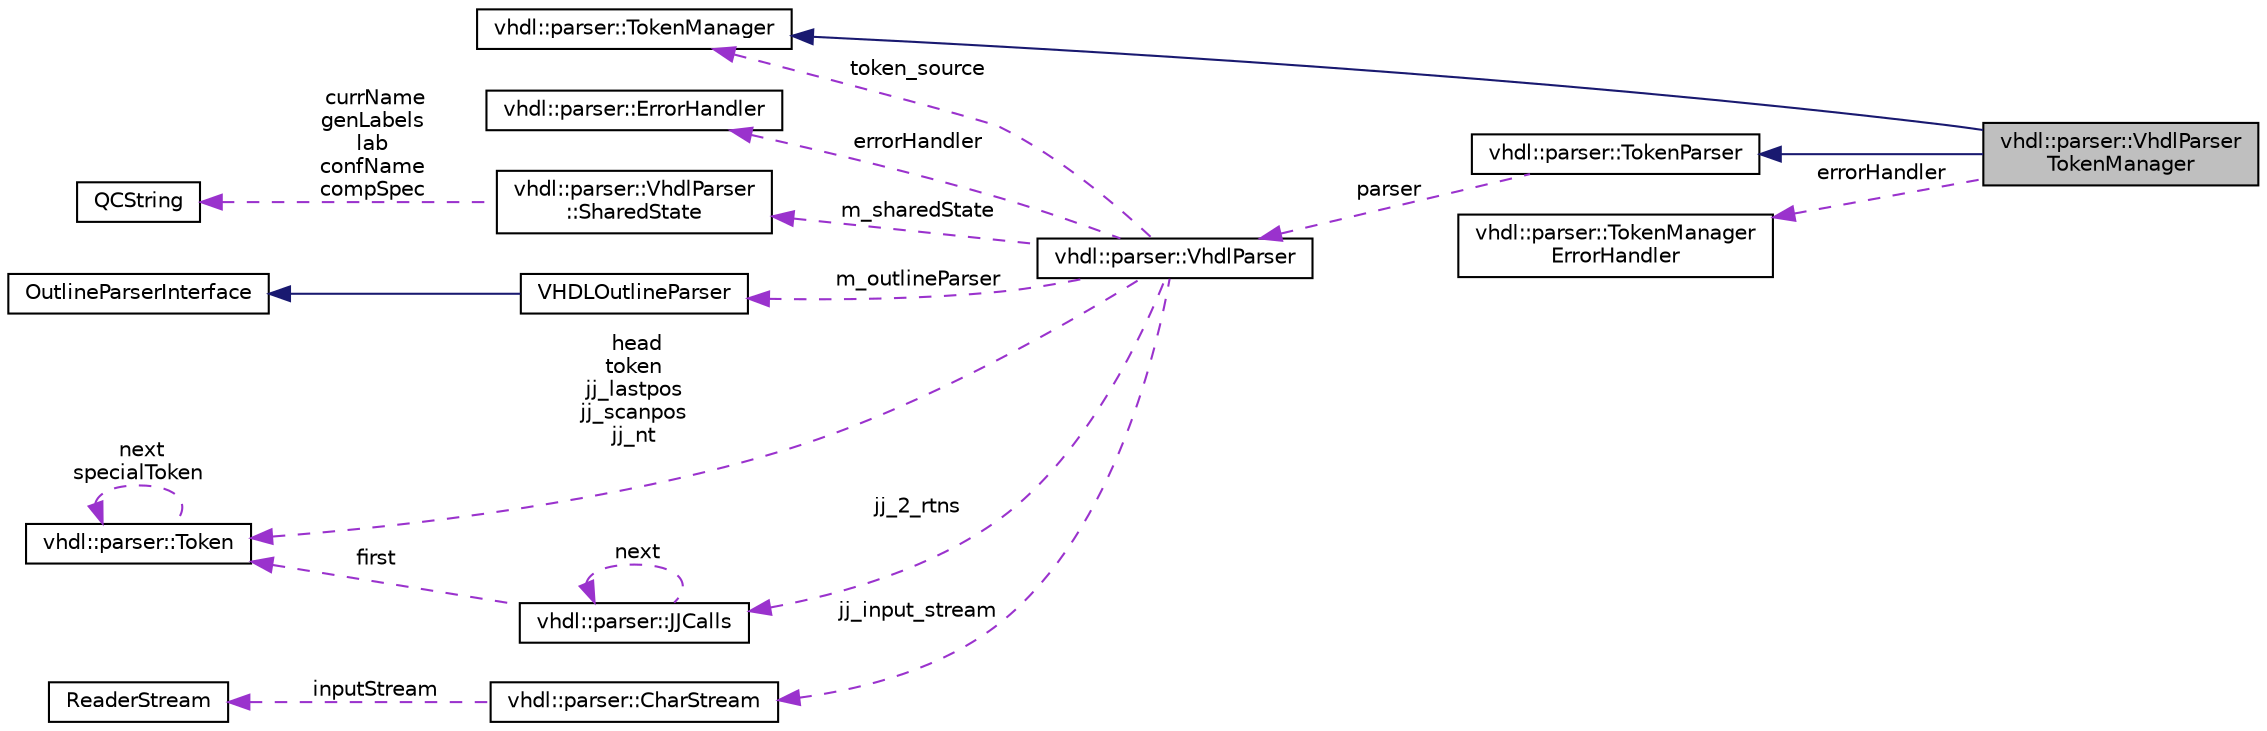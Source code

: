 digraph "vhdl::parser::VhdlParserTokenManager"
{
 // INTERACTIVE_SVG=YES
 // LATEX_PDF_SIZE
  edge [fontname="Helvetica",fontsize="10",labelfontname="Helvetica",labelfontsize="10"];
  node [fontname="Helvetica",fontsize="10",shape=record];
  rankdir="LR";
  Node1 [label="vhdl::parser::VhdlParser\lTokenManager",height=0.2,width=0.4,color="black", fillcolor="grey75", style="filled", fontcolor="black",tooltip="Token Manager."];
  Node2 -> Node1 [dir="back",color="midnightblue",fontsize="10",style="solid",fontname="Helvetica"];
  Node2 [label="vhdl::parser::TokenManager",height=0.2,width=0.4,color="black", fillcolor="white", style="filled",URL="$d3/d2c/classvhdl_1_1parser_1_1_token_manager.html",tooltip="An implementation for this interface is generated by JavaCCParser."];
  Node3 -> Node1 [dir="back",color="midnightblue",fontsize="10",style="solid",fontname="Helvetica"];
  Node3 [label="vhdl::parser::TokenParser",height=0.2,width=0.4,color="black", fillcolor="white", style="filled",URL="$d8/d73/classvhdl_1_1parser_1_1_token_parser.html",tooltip=" "];
  Node4 -> Node3 [dir="back",color="darkorchid3",fontsize="10",style="dashed",label=" parser" ,fontname="Helvetica"];
  Node4 [label="vhdl::parser::VhdlParser",height=0.2,width=0.4,color="black", fillcolor="white", style="filled",URL="$de/d32/classvhdl_1_1parser_1_1_vhdl_parser.html",tooltip=" "];
  Node5 -> Node4 [dir="back",color="darkorchid3",fontsize="10",style="dashed",label=" errorHandler" ,fontname="Helvetica"];
  Node5 [label="vhdl::parser::ErrorHandler",height=0.2,width=0.4,color="black", fillcolor="white", style="filled",URL="$df/d0f/classvhdl_1_1parser_1_1_error_handler.html",tooltip=" "];
  Node6 -> Node4 [dir="back",color="darkorchid3",fontsize="10",style="dashed",label=" m_sharedState" ,fontname="Helvetica"];
  Node6 [label="vhdl::parser::VhdlParser\l::SharedState",height=0.2,width=0.4,color="black", fillcolor="white", style="filled",URL="$d9/da2/structvhdl_1_1parser_1_1_vhdl_parser_1_1_shared_state.html",tooltip=" "];
  Node7 -> Node6 [dir="back",color="darkorchid3",fontsize="10",style="dashed",label=" currName\ngenLabels\nlab\nconfName\ncompSpec" ,fontname="Helvetica"];
  Node7 [label="QCString",height=0.2,width=0.4,color="black", fillcolor="white", style="filled",URL="$d9/d45/class_q_c_string.html",tooltip="This is an alternative implementation of QCString."];
  Node2 -> Node4 [dir="back",color="darkorchid3",fontsize="10",style="dashed",label=" token_source" ,fontname="Helvetica"];
  Node8 -> Node4 [dir="back",color="darkorchid3",fontsize="10",style="dashed",label=" m_outlineParser" ,fontname="Helvetica"];
  Node8 [label="VHDLOutlineParser",height=0.2,width=0.4,color="black", fillcolor="white", style="filled",URL="$df/d4b/class_v_h_d_l_outline_parser.html",tooltip="VHDL parser using state-based lexical scanning."];
  Node9 -> Node8 [dir="back",color="midnightblue",fontsize="10",style="solid",fontname="Helvetica"];
  Node9 [label="OutlineParserInterface",height=0.2,width=0.4,color="black", fillcolor="white", style="filled",URL="$d5/d79/class_outline_parser_interface.html",tooltip="Abstract interface for outline parsers."];
  Node10 -> Node4 [dir="back",color="darkorchid3",fontsize="10",style="dashed",label=" jj_2_rtns" ,fontname="Helvetica"];
  Node10 [label="vhdl::parser::JJCalls",height=0.2,width=0.4,color="black", fillcolor="white", style="filled",URL="$d8/da3/structvhdl_1_1parser_1_1_j_j_calls.html",tooltip=" "];
  Node10 -> Node10 [dir="back",color="darkorchid3",fontsize="10",style="dashed",label=" next" ,fontname="Helvetica"];
  Node11 -> Node10 [dir="back",color="darkorchid3",fontsize="10",style="dashed",label=" first" ,fontname="Helvetica"];
  Node11 [label="vhdl::parser::Token",height=0.2,width=0.4,color="black", fillcolor="white", style="filled",URL="$dc/de7/classvhdl_1_1parser_1_1_token.html",tooltip="Describes the input token stream."];
  Node11 -> Node11 [dir="back",color="darkorchid3",fontsize="10",style="dashed",label=" next\nspecialToken" ,fontname="Helvetica"];
  Node12 -> Node4 [dir="back",color="darkorchid3",fontsize="10",style="dashed",label=" jj_input_stream" ,fontname="Helvetica"];
  Node12 [label="vhdl::parser::CharStream",height=0.2,width=0.4,color="black", fillcolor="white", style="filled",URL="$d2/d98/classvhdl_1_1parser_1_1_char_stream.html",tooltip="This class describes a character stream that maintains line and column number positions of the charac..."];
  Node13 -> Node12 [dir="back",color="darkorchid3",fontsize="10",style="dashed",label=" inputStream" ,fontname="Helvetica"];
  Node13 [label="ReaderStream",height=0.2,width=0.4,color="black", fillcolor="white", style="filled",URL="$d4/d89/class_reader_stream.html",tooltip=" "];
  Node11 -> Node4 [dir="back",color="darkorchid3",fontsize="10",style="dashed",label=" head\ntoken\njj_lastpos\njj_scanpos\njj_nt" ,fontname="Helvetica"];
  Node14 -> Node1 [dir="back",color="darkorchid3",fontsize="10",style="dashed",label=" errorHandler" ,fontname="Helvetica"];
  Node14 [label="vhdl::parser::TokenManager\lErrorHandler",height=0.2,width=0.4,color="black", fillcolor="white", style="filled",URL="$d9/d04/classvhdl_1_1parser_1_1_token_manager_error_handler.html",tooltip=" "];
}
